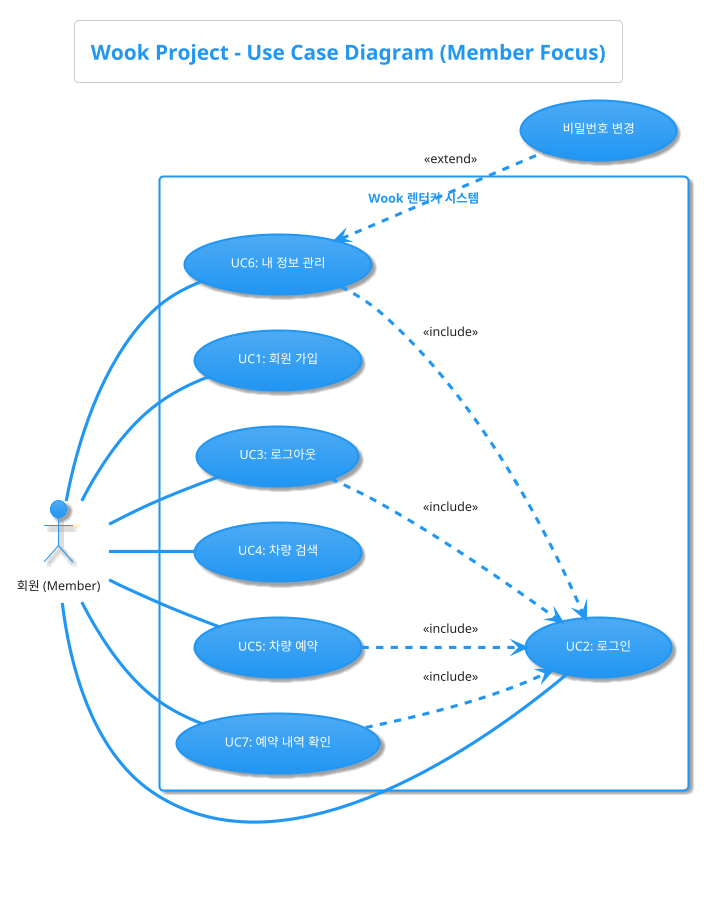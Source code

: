 @startuml
!theme materia
title Wook Project - Use Case Diagram (Member Focus)

left to right direction

' 액터 정의 '
actor "회원 (Member)" as Member

' 시스템 경계 및 유스케이스 정의 '
rectangle "Wook 렌터카 시스템" {
  usecase "UC1: 회원 가입" as UC_Register
  usecase "UC2: 로그인" as UC_Login
  usecase "UC3: 로그아웃" as UC_Logout
  usecase "UC4: 차량 검색" as UC_Search
  usecase "UC5: 차량 예약" as UC_Reserve
  usecase "UC6: 내 정보 관리" as UC_MyInfo
  usecase "UC7: 예약 내역 확인" as UC_CheckReserve
}

' 액터와 유스케이스 간의 연관 관계 '
Member -- UC_Register
Member -- UC_Login
Member -- UC_Logout
Member -- UC_Search
Member -- UC_Reserve
Member -- UC_MyInfo
Member -- UC_CheckReserve

usecase "비밀번호 변경" as UC_ChangePassword
UC_ChangePassword .up.> UC_MyInfo : <<extend>>

UC_Reserve ..> UC_Login : <<include>>
UC_MyInfo ..> UC_Login : <<include>>
UC_CheckReserve ..> UC_Login : <<include>>
UC_Logout ..> UC_Login : <<include>>
@enduml